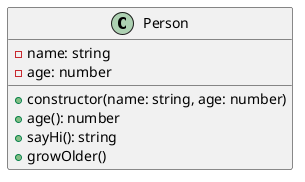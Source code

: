 @startuml
class Person {
    - name: string
    - age: number

    + constructor(name: string, age: number)
    + age(): number
    + sayHi(): string
    + growOlder()
}
@enduml